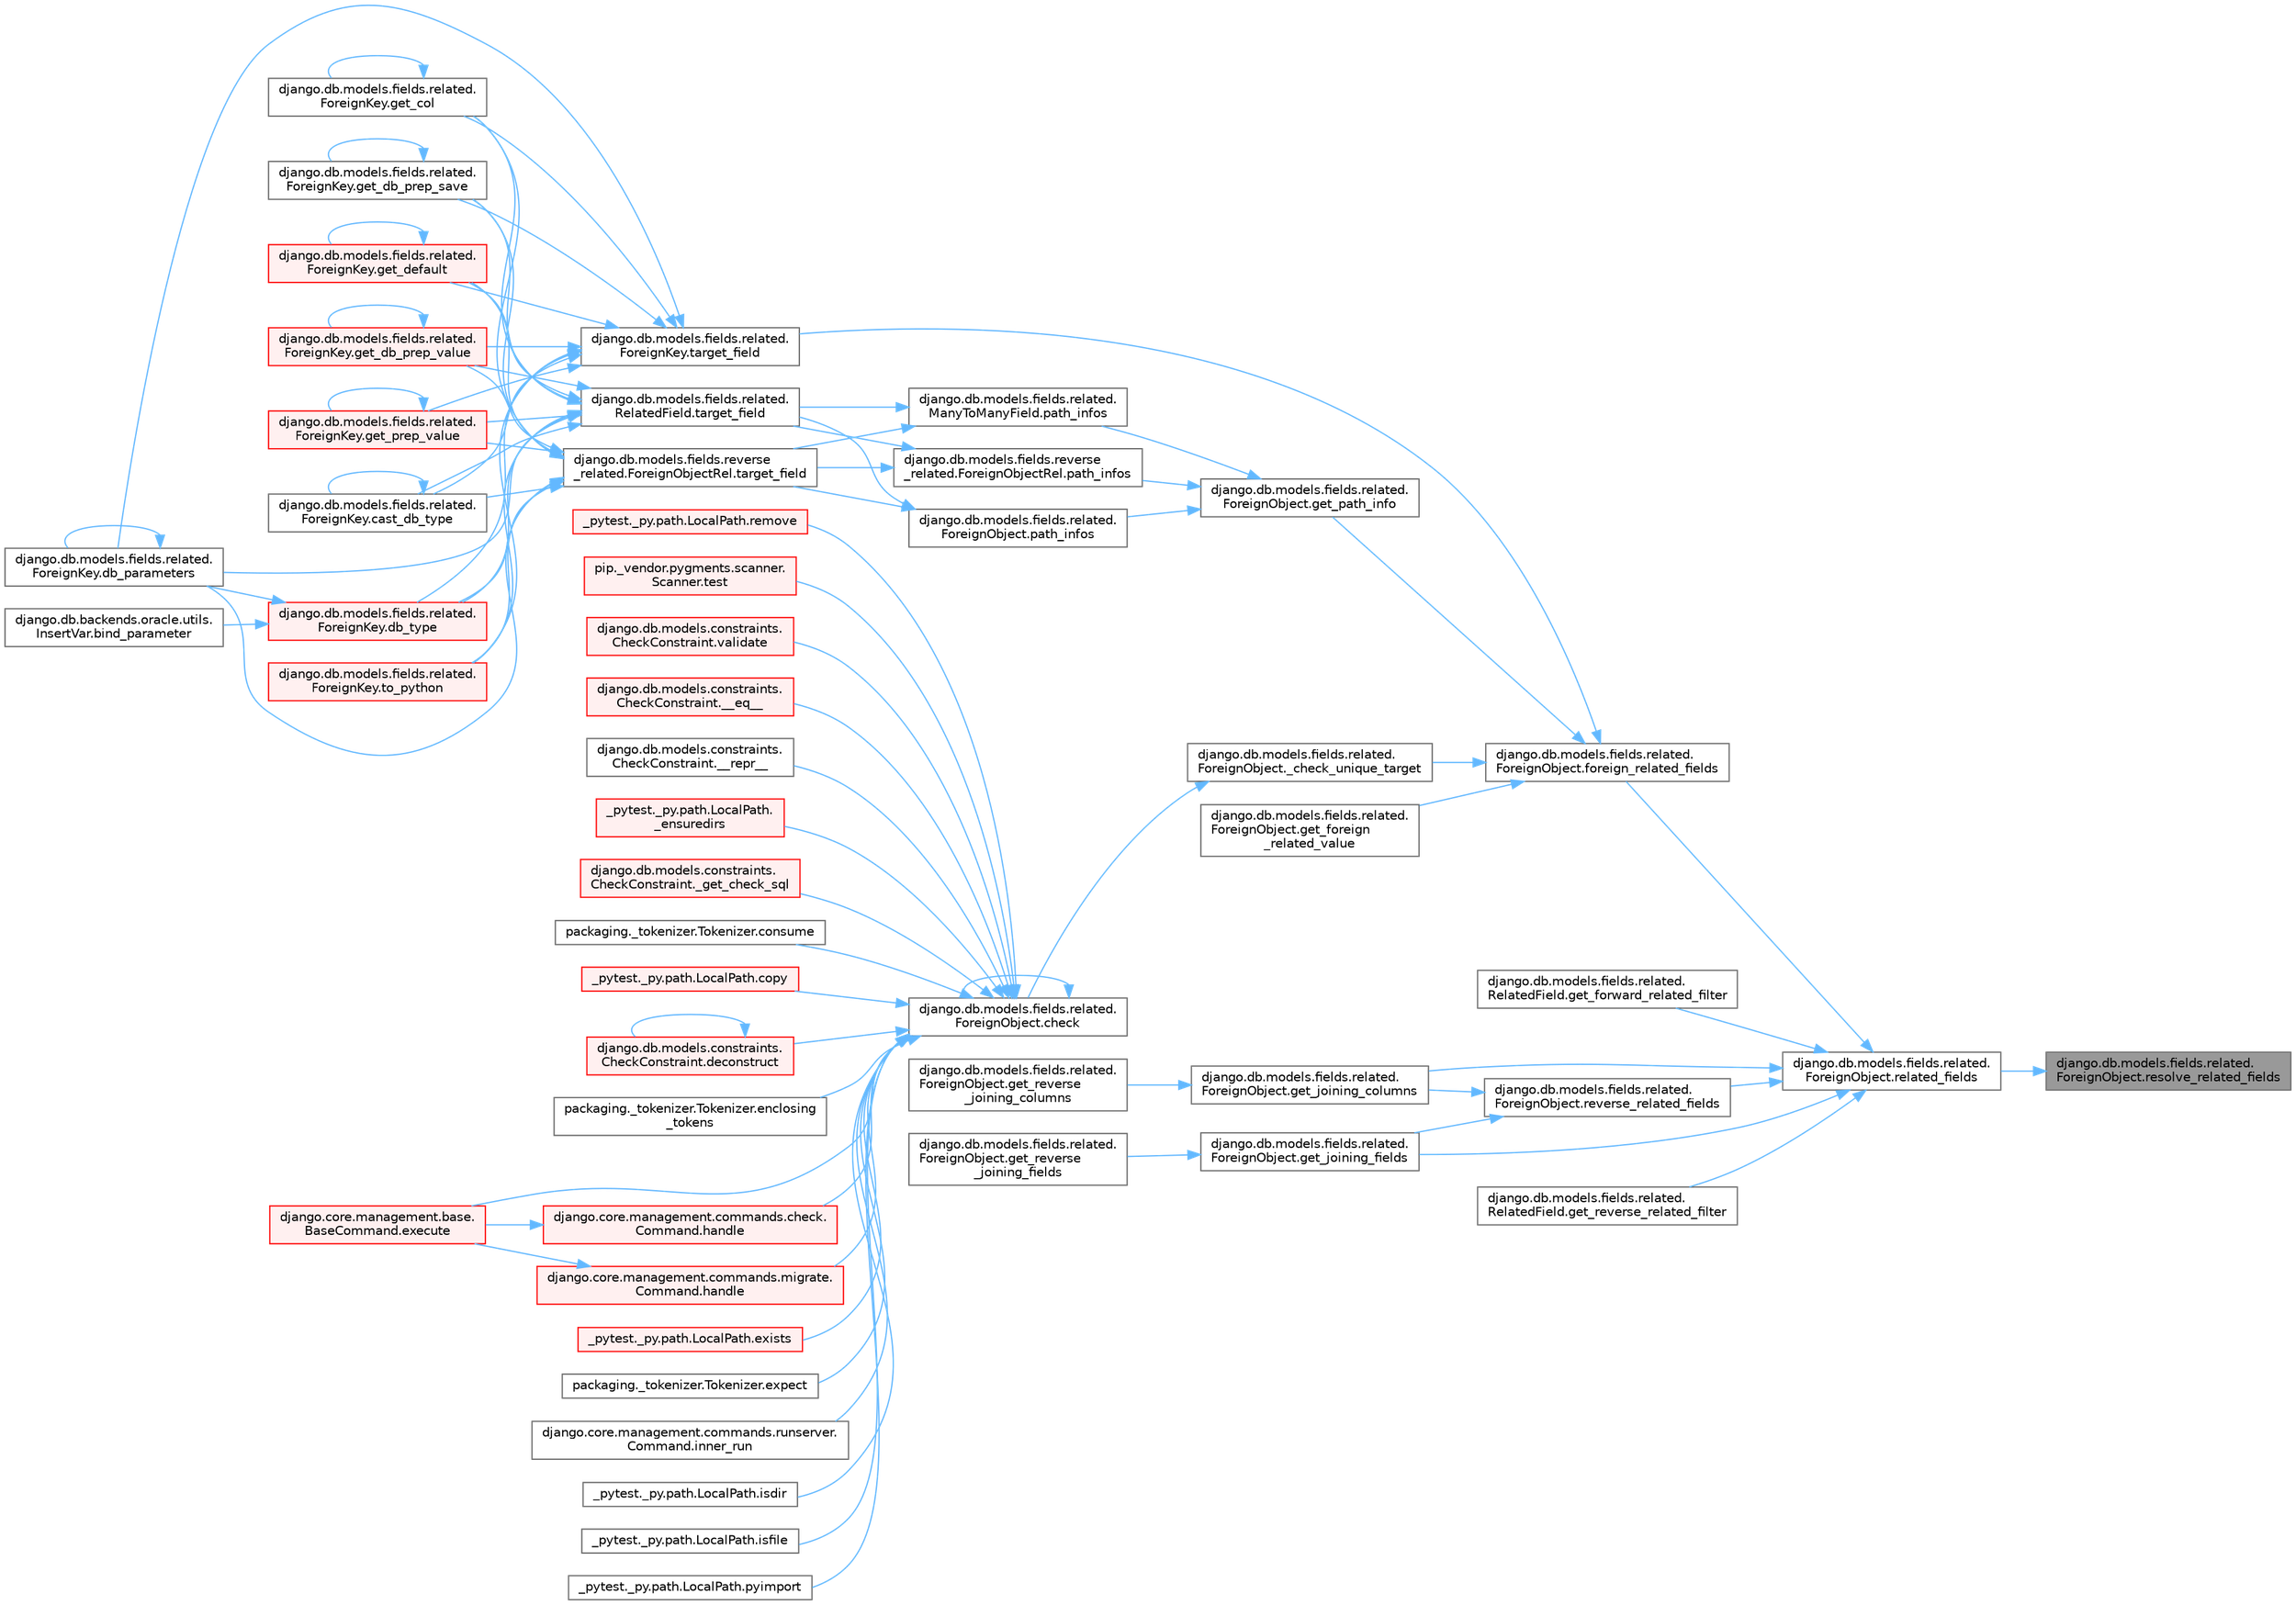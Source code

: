 digraph "django.db.models.fields.related.ForeignObject.resolve_related_fields"
{
 // LATEX_PDF_SIZE
  bgcolor="transparent";
  edge [fontname=Helvetica,fontsize=10,labelfontname=Helvetica,labelfontsize=10];
  node [fontname=Helvetica,fontsize=10,shape=box,height=0.2,width=0.4];
  rankdir="RL";
  Node1 [id="Node000001",label="django.db.models.fields.related.\lForeignObject.resolve_related_fields",height=0.2,width=0.4,color="gray40", fillcolor="grey60", style="filled", fontcolor="black",tooltip=" "];
  Node1 -> Node2 [id="edge1_Node000001_Node000002",dir="back",color="steelblue1",style="solid",tooltip=" "];
  Node2 [id="Node000002",label="django.db.models.fields.related.\lForeignObject.related_fields",height=0.2,width=0.4,color="grey40", fillcolor="white", style="filled",URL="$classdjango_1_1db_1_1models_1_1fields_1_1related_1_1_foreign_object.html#a83ea1f2762bb605dc1a20afed5f14ac2",tooltip=" "];
  Node2 -> Node3 [id="edge2_Node000002_Node000003",dir="back",color="steelblue1",style="solid",tooltip=" "];
  Node3 [id="Node000003",label="django.db.models.fields.related.\lForeignObject.foreign_related_fields",height=0.2,width=0.4,color="grey40", fillcolor="white", style="filled",URL="$classdjango_1_1db_1_1models_1_1fields_1_1related_1_1_foreign_object.html#a28345034b37f1edef0755f1082ddc871",tooltip=" "];
  Node3 -> Node4 [id="edge3_Node000003_Node000004",dir="back",color="steelblue1",style="solid",tooltip=" "];
  Node4 [id="Node000004",label="django.db.models.fields.related.\lForeignObject._check_unique_target",height=0.2,width=0.4,color="grey40", fillcolor="white", style="filled",URL="$classdjango_1_1db_1_1models_1_1fields_1_1related_1_1_foreign_object.html#a4ed492942d8b8e2da8d7e9e49f7726e2",tooltip=" "];
  Node4 -> Node5 [id="edge4_Node000004_Node000005",dir="back",color="steelblue1",style="solid",tooltip=" "];
  Node5 [id="Node000005",label="django.db.models.fields.related.\lForeignObject.check",height=0.2,width=0.4,color="grey40", fillcolor="white", style="filled",URL="$classdjango_1_1db_1_1models_1_1fields_1_1related_1_1_foreign_object.html#a3f86b34db6a0c837940fd06a738f8874",tooltip=" "];
  Node5 -> Node6 [id="edge5_Node000005_Node000006",dir="back",color="steelblue1",style="solid",tooltip=" "];
  Node6 [id="Node000006",label="django.db.models.constraints.\lCheckConstraint.__eq__",height=0.2,width=0.4,color="red", fillcolor="#FFF0F0", style="filled",URL="$classdjango_1_1db_1_1models_1_1constraints_1_1_check_constraint.html#a55875a553e53009967129f8b8a269475",tooltip=" "];
  Node5 -> Node15 [id="edge6_Node000005_Node000015",dir="back",color="steelblue1",style="solid",tooltip=" "];
  Node15 [id="Node000015",label="django.db.models.constraints.\lCheckConstraint.__repr__",height=0.2,width=0.4,color="grey40", fillcolor="white", style="filled",URL="$classdjango_1_1db_1_1models_1_1constraints_1_1_check_constraint.html#a5ee1e990e7235f77706fa7da45651b5f",tooltip=" "];
  Node5 -> Node16 [id="edge7_Node000005_Node000016",dir="back",color="steelblue1",style="solid",tooltip=" "];
  Node16 [id="Node000016",label="_pytest._py.path.LocalPath.\l_ensuredirs",height=0.2,width=0.4,color="red", fillcolor="#FFF0F0", style="filled",URL="$class__pytest_1_1__py_1_1path_1_1_local_path.html#a0fa56f7616aa9008fbda709b5bd46302",tooltip=" "];
  Node5 -> Node743 [id="edge8_Node000005_Node000743",dir="back",color="steelblue1",style="solid",tooltip=" "];
  Node743 [id="Node000743",label="django.db.models.constraints.\lCheckConstraint._get_check_sql",height=0.2,width=0.4,color="red", fillcolor="#FFF0F0", style="filled",URL="$classdjango_1_1db_1_1models_1_1constraints_1_1_check_constraint.html#ab552e7a1f32342445fc3de884f6602fa",tooltip=" "];
  Node5 -> Node5 [id="edge9_Node000005_Node000005",dir="back",color="steelblue1",style="solid",tooltip=" "];
  Node5 -> Node731 [id="edge10_Node000005_Node000731",dir="back",color="steelblue1",style="solid",tooltip=" "];
  Node731 [id="Node000731",label="packaging._tokenizer.Tokenizer.consume",height=0.2,width=0.4,color="grey40", fillcolor="white", style="filled",URL="$classpackaging_1_1__tokenizer_1_1_tokenizer.html#aff74eaccaae690982aaaba5cb9a4d051",tooltip=" "];
  Node5 -> Node18 [id="edge11_Node000005_Node000018",dir="back",color="steelblue1",style="solid",tooltip=" "];
  Node18 [id="Node000018",label="_pytest._py.path.LocalPath.copy",height=0.2,width=0.4,color="red", fillcolor="#FFF0F0", style="filled",URL="$class__pytest_1_1__py_1_1path_1_1_local_path.html#a9eeecae0b90a7147e6bf23d6ea8fc6c0",tooltip=" "];
  Node5 -> Node746 [id="edge12_Node000005_Node000746",dir="back",color="steelblue1",style="solid",tooltip=" "];
  Node746 [id="Node000746",label="django.db.models.constraints.\lCheckConstraint.deconstruct",height=0.2,width=0.4,color="red", fillcolor="#FFF0F0", style="filled",URL="$classdjango_1_1db_1_1models_1_1constraints_1_1_check_constraint.html#ac92574d84d50d54d9cffa5abb756b970",tooltip=" "];
  Node746 -> Node746 [id="edge13_Node000746_Node000746",dir="back",color="steelblue1",style="solid",tooltip=" "];
  Node5 -> Node747 [id="edge14_Node000005_Node000747",dir="back",color="steelblue1",style="solid",tooltip=" "];
  Node747 [id="Node000747",label="packaging._tokenizer.Tokenizer.enclosing\l_tokens",height=0.2,width=0.4,color="grey40", fillcolor="white", style="filled",URL="$classpackaging_1_1__tokenizer_1_1_tokenizer.html#a27f8cfa7a5ed91e0cba1923b9b18da3d",tooltip=" "];
  Node5 -> Node748 [id="edge15_Node000005_Node000748",dir="back",color="steelblue1",style="solid",tooltip=" "];
  Node748 [id="Node000748",label="django.core.management.base.\lBaseCommand.execute",height=0.2,width=0.4,color="red", fillcolor="#FFF0F0", style="filled",URL="$classdjango_1_1core_1_1management_1_1base_1_1_base_command.html#a5621c1fb51be6a2deff6777d90c25ee0",tooltip=" "];
  Node5 -> Node749 [id="edge16_Node000005_Node000749",dir="back",color="steelblue1",style="solid",tooltip=" "];
  Node749 [id="Node000749",label="_pytest._py.path.LocalPath.exists",height=0.2,width=0.4,color="red", fillcolor="#FFF0F0", style="filled",URL="$class__pytest_1_1__py_1_1path_1_1_local_path.html#a3fbaec6b6f93562fa73a23530e92d148",tooltip=" "];
  Node5 -> Node750 [id="edge17_Node000005_Node000750",dir="back",color="steelblue1",style="solid",tooltip=" "];
  Node750 [id="Node000750",label="packaging._tokenizer.Tokenizer.expect",height=0.2,width=0.4,color="grey40", fillcolor="white", style="filled",URL="$classpackaging_1_1__tokenizer_1_1_tokenizer.html#a151b21b99f387eddd422cd0dcf2064dd",tooltip=" "];
  Node5 -> Node751 [id="edge18_Node000005_Node000751",dir="back",color="steelblue1",style="solid",tooltip=" "];
  Node751 [id="Node000751",label="django.core.management.commands.check.\lCommand.handle",height=0.2,width=0.4,color="red", fillcolor="#FFF0F0", style="filled",URL="$classdjango_1_1core_1_1management_1_1commands_1_1check_1_1_command.html#a4170f8ebcb94254dfffabf874e7c8a37",tooltip=" "];
  Node751 -> Node748 [id="edge19_Node000751_Node000748",dir="back",color="steelblue1",style="solid",tooltip=" "];
  Node5 -> Node881 [id="edge20_Node000005_Node000881",dir="back",color="steelblue1",style="solid",tooltip=" "];
  Node881 [id="Node000881",label="django.core.management.commands.migrate.\lCommand.handle",height=0.2,width=0.4,color="red", fillcolor="#FFF0F0", style="filled",URL="$classdjango_1_1core_1_1management_1_1commands_1_1migrate_1_1_command.html#a659ec347367471d5c828fc3520ebc0fa",tooltip=" "];
  Node881 -> Node748 [id="edge21_Node000881_Node000748",dir="back",color="steelblue1",style="solid",tooltip=" "];
  Node5 -> Node986 [id="edge22_Node000005_Node000986",dir="back",color="steelblue1",style="solid",tooltip=" "];
  Node986 [id="Node000986",label="django.core.management.commands.runserver.\lCommand.inner_run",height=0.2,width=0.4,color="grey40", fillcolor="white", style="filled",URL="$classdjango_1_1core_1_1management_1_1commands_1_1runserver_1_1_command.html#acfb4f8a23c7de4b2d14ba1acbe99e76c",tooltip=" "];
  Node5 -> Node1011 [id="edge23_Node000005_Node001011",dir="back",color="steelblue1",style="solid",tooltip=" "];
  Node1011 [id="Node001011",label="_pytest._py.path.LocalPath.isdir",height=0.2,width=0.4,color="grey40", fillcolor="white", style="filled",URL="$class__pytest_1_1__py_1_1path_1_1_local_path.html#a72eece012fd05a880c867add66eee8ed",tooltip=" "];
  Node5 -> Node1012 [id="edge24_Node000005_Node001012",dir="back",color="steelblue1",style="solid",tooltip=" "];
  Node1012 [id="Node001012",label="_pytest._py.path.LocalPath.isfile",height=0.2,width=0.4,color="grey40", fillcolor="white", style="filled",URL="$class__pytest_1_1__py_1_1path_1_1_local_path.html#a497c5830417224b5ca601bc706ed40fc",tooltip=" "];
  Node5 -> Node1013 [id="edge25_Node000005_Node001013",dir="back",color="steelblue1",style="solid",tooltip=" "];
  Node1013 [id="Node001013",label="_pytest._py.path.LocalPath.pyimport",height=0.2,width=0.4,color="grey40", fillcolor="white", style="filled",URL="$class__pytest_1_1__py_1_1path_1_1_local_path.html#aaf2fbd0a1a8554d138b60c28ca682b75",tooltip=" "];
  Node5 -> Node1014 [id="edge26_Node000005_Node001014",dir="back",color="steelblue1",style="solid",tooltip=" "];
  Node1014 [id="Node001014",label="_pytest._py.path.LocalPath.remove",height=0.2,width=0.4,color="red", fillcolor="#FFF0F0", style="filled",URL="$class__pytest_1_1__py_1_1path_1_1_local_path.html#ab03c51c4d1c02d97ecc0249f7d270d2c",tooltip=" "];
  Node5 -> Node1022 [id="edge27_Node000005_Node001022",dir="back",color="steelblue1",style="solid",tooltip=" "];
  Node1022 [id="Node001022",label="pip._vendor.pygments.scanner.\lScanner.test",height=0.2,width=0.4,color="red", fillcolor="#FFF0F0", style="filled",URL="$classpip_1_1__vendor_1_1pygments_1_1scanner_1_1_scanner.html#a6b521090362821e85c40252b24f39a1c",tooltip=" "];
  Node5 -> Node1024 [id="edge28_Node000005_Node001024",dir="back",color="steelblue1",style="solid",tooltip=" "];
  Node1024 [id="Node001024",label="django.db.models.constraints.\lCheckConstraint.validate",height=0.2,width=0.4,color="red", fillcolor="#FFF0F0", style="filled",URL="$classdjango_1_1db_1_1models_1_1constraints_1_1_check_constraint.html#a0c49f2501ccbac5b7ff5d6bd42ee916a",tooltip=" "];
  Node3 -> Node3172 [id="edge29_Node000003_Node003172",dir="back",color="steelblue1",style="solid",tooltip=" "];
  Node3172 [id="Node003172",label="django.db.models.fields.related.\lForeignObject.get_foreign\l_related_value",height=0.2,width=0.4,color="grey40", fillcolor="white", style="filled",URL="$classdjango_1_1db_1_1models_1_1fields_1_1related_1_1_foreign_object.html#add5a783987db73381e6d4fc07f15f296",tooltip=" "];
  Node3 -> Node2831 [id="edge30_Node000003_Node002831",dir="back",color="steelblue1",style="solid",tooltip=" "];
  Node2831 [id="Node002831",label="django.db.models.fields.related.\lForeignObject.get_path_info",height=0.2,width=0.4,color="grey40", fillcolor="white", style="filled",URL="$classdjango_1_1db_1_1models_1_1fields_1_1related_1_1_foreign_object.html#ae8b2304b4814473492f1c086d66d35b4",tooltip=" "];
  Node2831 -> Node2714 [id="edge31_Node002831_Node002714",dir="back",color="steelblue1",style="solid",tooltip=" "];
  Node2714 [id="Node002714",label="django.db.models.fields.related.\lForeignObject.path_infos",height=0.2,width=0.4,color="grey40", fillcolor="white", style="filled",URL="$classdjango_1_1db_1_1models_1_1fields_1_1related_1_1_foreign_object.html#ac56ab05ff73c3c6f75ac759097d4fda3",tooltip=" "];
  Node2714 -> Node2715 [id="edge32_Node002714_Node002715",dir="back",color="steelblue1",style="solid",tooltip=" "];
  Node2715 [id="Node002715",label="django.db.models.fields.related.\lRelatedField.target_field",height=0.2,width=0.4,color="grey40", fillcolor="white", style="filled",URL="$classdjango_1_1db_1_1models_1_1fields_1_1related_1_1_related_field.html#a029cbf99ddd23283da034c80861467df",tooltip=" "];
  Node2715 -> Node2716 [id="edge33_Node002715_Node002716",dir="back",color="steelblue1",style="solid",tooltip=" "];
  Node2716 [id="Node002716",label="django.db.models.fields.related.\lForeignKey.cast_db_type",height=0.2,width=0.4,color="grey40", fillcolor="white", style="filled",URL="$classdjango_1_1db_1_1models_1_1fields_1_1related_1_1_foreign_key.html#afa6127a4afad5ad58f3cc095411c807c",tooltip=" "];
  Node2716 -> Node2716 [id="edge34_Node002716_Node002716",dir="back",color="steelblue1",style="solid",tooltip=" "];
  Node2715 -> Node1037 [id="edge35_Node002715_Node001037",dir="back",color="steelblue1",style="solid",tooltip=" "];
  Node1037 [id="Node001037",label="django.db.models.fields.related.\lForeignKey.db_parameters",height=0.2,width=0.4,color="grey40", fillcolor="white", style="filled",URL="$classdjango_1_1db_1_1models_1_1fields_1_1related_1_1_foreign_key.html#a9bb6e97f2ec3c5d303511a5b8f06f372",tooltip=" "];
  Node1037 -> Node1037 [id="edge36_Node001037_Node001037",dir="back",color="steelblue1",style="solid",tooltip=" "];
  Node2715 -> Node2717 [id="edge37_Node002715_Node002717",dir="back",color="steelblue1",style="solid",tooltip=" "];
  Node2717 [id="Node002717",label="django.db.models.fields.related.\lForeignKey.db_type",height=0.2,width=0.4,color="red", fillcolor="#FFF0F0", style="filled",URL="$classdjango_1_1db_1_1models_1_1fields_1_1related_1_1_foreign_key.html#ae18f933ab8dbe059650fbfeb19ceff97",tooltip=" "];
  Node2717 -> Node1039 [id="edge38_Node002717_Node001039",dir="back",color="steelblue1",style="solid",tooltip=" "];
  Node1039 [id="Node001039",label="django.db.backends.oracle.utils.\lInsertVar.bind_parameter",height=0.2,width=0.4,color="grey40", fillcolor="white", style="filled",URL="$classdjango_1_1db_1_1backends_1_1oracle_1_1utils_1_1_insert_var.html#a6a28fbfb5b953ce33e18cecc2d679ae0",tooltip=" "];
  Node2717 -> Node1037 [id="edge39_Node002717_Node001037",dir="back",color="steelblue1",style="solid",tooltip=" "];
  Node2715 -> Node2718 [id="edge40_Node002715_Node002718",dir="back",color="steelblue1",style="solid",tooltip=" "];
  Node2718 [id="Node002718",label="django.db.models.fields.related.\lForeignKey.get_col",height=0.2,width=0.4,color="grey40", fillcolor="white", style="filled",URL="$classdjango_1_1db_1_1models_1_1fields_1_1related_1_1_foreign_key.html#ac25426452a798ecddc7124eeea142235",tooltip=" "];
  Node2718 -> Node2718 [id="edge41_Node002718_Node002718",dir="back",color="steelblue1",style="solid",tooltip=" "];
  Node2715 -> Node2719 [id="edge42_Node002715_Node002719",dir="back",color="steelblue1",style="solid",tooltip=" "];
  Node2719 [id="Node002719",label="django.db.models.fields.related.\lForeignKey.get_db_prep_save",height=0.2,width=0.4,color="grey40", fillcolor="white", style="filled",URL="$classdjango_1_1db_1_1models_1_1fields_1_1related_1_1_foreign_key.html#a834be582dca2f9e9f9f76175e85784b8",tooltip=" "];
  Node2719 -> Node2719 [id="edge43_Node002719_Node002719",dir="back",color="steelblue1",style="solid",tooltip=" "];
  Node2715 -> Node2720 [id="edge44_Node002715_Node002720",dir="back",color="steelblue1",style="solid",tooltip=" "];
  Node2720 [id="Node002720",label="django.db.models.fields.related.\lForeignKey.get_db_prep_value",height=0.2,width=0.4,color="red", fillcolor="#FFF0F0", style="filled",URL="$classdjango_1_1db_1_1models_1_1fields_1_1related_1_1_foreign_key.html#a969cd73da211d4bd83cb874fd3507e9f",tooltip=" "];
  Node2720 -> Node2720 [id="edge45_Node002720_Node002720",dir="back",color="steelblue1",style="solid",tooltip=" "];
  Node2715 -> Node2721 [id="edge46_Node002715_Node002721",dir="back",color="steelblue1",style="solid",tooltip=" "];
  Node2721 [id="Node002721",label="django.db.models.fields.related.\lForeignKey.get_default",height=0.2,width=0.4,color="red", fillcolor="#FFF0F0", style="filled",URL="$classdjango_1_1db_1_1models_1_1fields_1_1related_1_1_foreign_key.html#ae5acaba7c9c6c2b46a8ccae9d760d247",tooltip=" "];
  Node2721 -> Node2721 [id="edge47_Node002721_Node002721",dir="back",color="steelblue1",style="solid",tooltip=" "];
  Node2715 -> Node2723 [id="edge48_Node002715_Node002723",dir="back",color="steelblue1",style="solid",tooltip=" "];
  Node2723 [id="Node002723",label="django.db.models.fields.related.\lForeignKey.get_prep_value",height=0.2,width=0.4,color="red", fillcolor="#FFF0F0", style="filled",URL="$classdjango_1_1db_1_1models_1_1fields_1_1related_1_1_foreign_key.html#a378a951ff4be6f40df598f0b1d4c214e",tooltip=" "];
  Node2723 -> Node2723 [id="edge49_Node002723_Node002723",dir="back",color="steelblue1",style="solid",tooltip=" "];
  Node2715 -> Node2724 [id="edge50_Node002715_Node002724",dir="back",color="steelblue1",style="solid",tooltip=" "];
  Node2724 [id="Node002724",label="django.db.models.fields.related.\lForeignKey.to_python",height=0.2,width=0.4,color="red", fillcolor="#FFF0F0", style="filled",URL="$classdjango_1_1db_1_1models_1_1fields_1_1related_1_1_foreign_key.html#aeb79ec9107f1511eca2fc20b374f1fc1",tooltip=" "];
  Node2714 -> Node2740 [id="edge51_Node002714_Node002740",dir="back",color="steelblue1",style="solid",tooltip=" "];
  Node2740 [id="Node002740",label="django.db.models.fields.reverse\l_related.ForeignObjectRel.target_field",height=0.2,width=0.4,color="grey40", fillcolor="white", style="filled",URL="$classdjango_1_1db_1_1models_1_1fields_1_1reverse__related_1_1_foreign_object_rel.html#aad1e27532acd88708c6ef63e1eb944a6",tooltip=" "];
  Node2740 -> Node2716 [id="edge52_Node002740_Node002716",dir="back",color="steelblue1",style="solid",tooltip=" "];
  Node2740 -> Node1037 [id="edge53_Node002740_Node001037",dir="back",color="steelblue1",style="solid",tooltip=" "];
  Node2740 -> Node2717 [id="edge54_Node002740_Node002717",dir="back",color="steelblue1",style="solid",tooltip=" "];
  Node2740 -> Node2718 [id="edge55_Node002740_Node002718",dir="back",color="steelblue1",style="solid",tooltip=" "];
  Node2740 -> Node2719 [id="edge56_Node002740_Node002719",dir="back",color="steelblue1",style="solid",tooltip=" "];
  Node2740 -> Node2720 [id="edge57_Node002740_Node002720",dir="back",color="steelblue1",style="solid",tooltip=" "];
  Node2740 -> Node2721 [id="edge58_Node002740_Node002721",dir="back",color="steelblue1",style="solid",tooltip=" "];
  Node2740 -> Node2723 [id="edge59_Node002740_Node002723",dir="back",color="steelblue1",style="solid",tooltip=" "];
  Node2740 -> Node2724 [id="edge60_Node002740_Node002724",dir="back",color="steelblue1",style="solid",tooltip=" "];
  Node2831 -> Node2741 [id="edge61_Node002831_Node002741",dir="back",color="steelblue1",style="solid",tooltip=" "];
  Node2741 [id="Node002741",label="django.db.models.fields.related.\lManyToManyField.path_infos",height=0.2,width=0.4,color="grey40", fillcolor="white", style="filled",URL="$classdjango_1_1db_1_1models_1_1fields_1_1related_1_1_many_to_many_field.html#afde16207bf35abf3eff89094087b3010",tooltip=" "];
  Node2741 -> Node2715 [id="edge62_Node002741_Node002715",dir="back",color="steelblue1",style="solid",tooltip=" "];
  Node2741 -> Node2740 [id="edge63_Node002741_Node002740",dir="back",color="steelblue1",style="solid",tooltip=" "];
  Node2831 -> Node2742 [id="edge64_Node002831_Node002742",dir="back",color="steelblue1",style="solid",tooltip=" "];
  Node2742 [id="Node002742",label="django.db.models.fields.reverse\l_related.ForeignObjectRel.path_infos",height=0.2,width=0.4,color="grey40", fillcolor="white", style="filled",URL="$classdjango_1_1db_1_1models_1_1fields_1_1reverse__related_1_1_foreign_object_rel.html#a9de088635d49893f812a20db0e2de831",tooltip=" "];
  Node2742 -> Node2715 [id="edge65_Node002742_Node002715",dir="back",color="steelblue1",style="solid",tooltip=" "];
  Node2742 -> Node2740 [id="edge66_Node002742_Node002740",dir="back",color="steelblue1",style="solid",tooltip=" "];
  Node3 -> Node3173 [id="edge67_Node000003_Node003173",dir="back",color="steelblue1",style="solid",tooltip=" "];
  Node3173 [id="Node003173",label="django.db.models.fields.related.\lForeignKey.target_field",height=0.2,width=0.4,color="grey40", fillcolor="white", style="filled",URL="$classdjango_1_1db_1_1models_1_1fields_1_1related_1_1_foreign_key.html#a7e98ceb17ffd4d2e7db7204947ecf3f4",tooltip=" "];
  Node3173 -> Node2716 [id="edge68_Node003173_Node002716",dir="back",color="steelblue1",style="solid",tooltip=" "];
  Node3173 -> Node1037 [id="edge69_Node003173_Node001037",dir="back",color="steelblue1",style="solid",tooltip=" "];
  Node3173 -> Node2717 [id="edge70_Node003173_Node002717",dir="back",color="steelblue1",style="solid",tooltip=" "];
  Node3173 -> Node2718 [id="edge71_Node003173_Node002718",dir="back",color="steelblue1",style="solid",tooltip=" "];
  Node3173 -> Node2719 [id="edge72_Node003173_Node002719",dir="back",color="steelblue1",style="solid",tooltip=" "];
  Node3173 -> Node2720 [id="edge73_Node003173_Node002720",dir="back",color="steelblue1",style="solid",tooltip=" "];
  Node3173 -> Node2721 [id="edge74_Node003173_Node002721",dir="back",color="steelblue1",style="solid",tooltip=" "];
  Node3173 -> Node2723 [id="edge75_Node003173_Node002723",dir="back",color="steelblue1",style="solid",tooltip=" "];
  Node3173 -> Node2724 [id="edge76_Node003173_Node002724",dir="back",color="steelblue1",style="solid",tooltip=" "];
  Node2 -> Node1722 [id="edge77_Node000002_Node001722",dir="back",color="steelblue1",style="solid",tooltip=" "];
  Node1722 [id="Node001722",label="django.db.models.fields.related.\lRelatedField.get_forward_related_filter",height=0.2,width=0.4,color="grey40", fillcolor="white", style="filled",URL="$classdjango_1_1db_1_1models_1_1fields_1_1related_1_1_related_field.html#a7e5199daf9a1ca863cb58708bd45360a",tooltip=" "];
  Node2 -> Node3174 [id="edge78_Node000002_Node003174",dir="back",color="steelblue1",style="solid",tooltip=" "];
  Node3174 [id="Node003174",label="django.db.models.fields.related.\lForeignObject.get_joining_columns",height=0.2,width=0.4,color="grey40", fillcolor="white", style="filled",URL="$classdjango_1_1db_1_1models_1_1fields_1_1related_1_1_foreign_object.html#aba4261e4a6f37da28f2ffa01416bbc55",tooltip=" "];
  Node3174 -> Node2700 [id="edge79_Node003174_Node002700",dir="back",color="steelblue1",style="solid",tooltip=" "];
  Node2700 [id="Node002700",label="django.db.models.fields.related.\lForeignObject.get_reverse\l_joining_columns",height=0.2,width=0.4,color="grey40", fillcolor="white", style="filled",URL="$classdjango_1_1db_1_1models_1_1fields_1_1related_1_1_foreign_object.html#ac11143a3d368dc3abf8fd616a9d8fc97",tooltip=" "];
  Node2 -> Node3175 [id="edge80_Node000002_Node003175",dir="back",color="steelblue1",style="solid",tooltip=" "];
  Node3175 [id="Node003175",label="django.db.models.fields.related.\lForeignObject.get_joining_fields",height=0.2,width=0.4,color="grey40", fillcolor="white", style="filled",URL="$classdjango_1_1db_1_1models_1_1fields_1_1related_1_1_foreign_object.html#a9bdc2aaa9426c8845fe8521f0f61de16",tooltip=" "];
  Node3175 -> Node2702 [id="edge81_Node003175_Node002702",dir="back",color="steelblue1",style="solid",tooltip=" "];
  Node2702 [id="Node002702",label="django.db.models.fields.related.\lForeignObject.get_reverse\l_joining_fields",height=0.2,width=0.4,color="grey40", fillcolor="white", style="filled",URL="$classdjango_1_1db_1_1models_1_1fields_1_1related_1_1_foreign_object.html#adf3acaf2623a4d99b1812bbddbca866e",tooltip=" "];
  Node2 -> Node3176 [id="edge82_Node000002_Node003176",dir="back",color="steelblue1",style="solid",tooltip=" "];
  Node3176 [id="Node003176",label="django.db.models.fields.related.\lRelatedField.get_reverse_related_filter",height=0.2,width=0.4,color="grey40", fillcolor="white", style="filled",URL="$classdjango_1_1db_1_1models_1_1fields_1_1related_1_1_related_field.html#a35a6ac0eab60cdd247540c4ed635a119",tooltip=" "];
  Node2 -> Node3177 [id="edge83_Node000002_Node003177",dir="back",color="steelblue1",style="solid",tooltip=" "];
  Node3177 [id="Node003177",label="django.db.models.fields.related.\lForeignObject.reverse_related_fields",height=0.2,width=0.4,color="grey40", fillcolor="white", style="filled",URL="$classdjango_1_1db_1_1models_1_1fields_1_1related_1_1_foreign_object.html#a8a49f7e7b11b302959b7c03da3f00f83",tooltip=" "];
  Node3177 -> Node3174 [id="edge84_Node003177_Node003174",dir="back",color="steelblue1",style="solid",tooltip=" "];
  Node3177 -> Node3175 [id="edge85_Node003177_Node003175",dir="back",color="steelblue1",style="solid",tooltip=" "];
}
